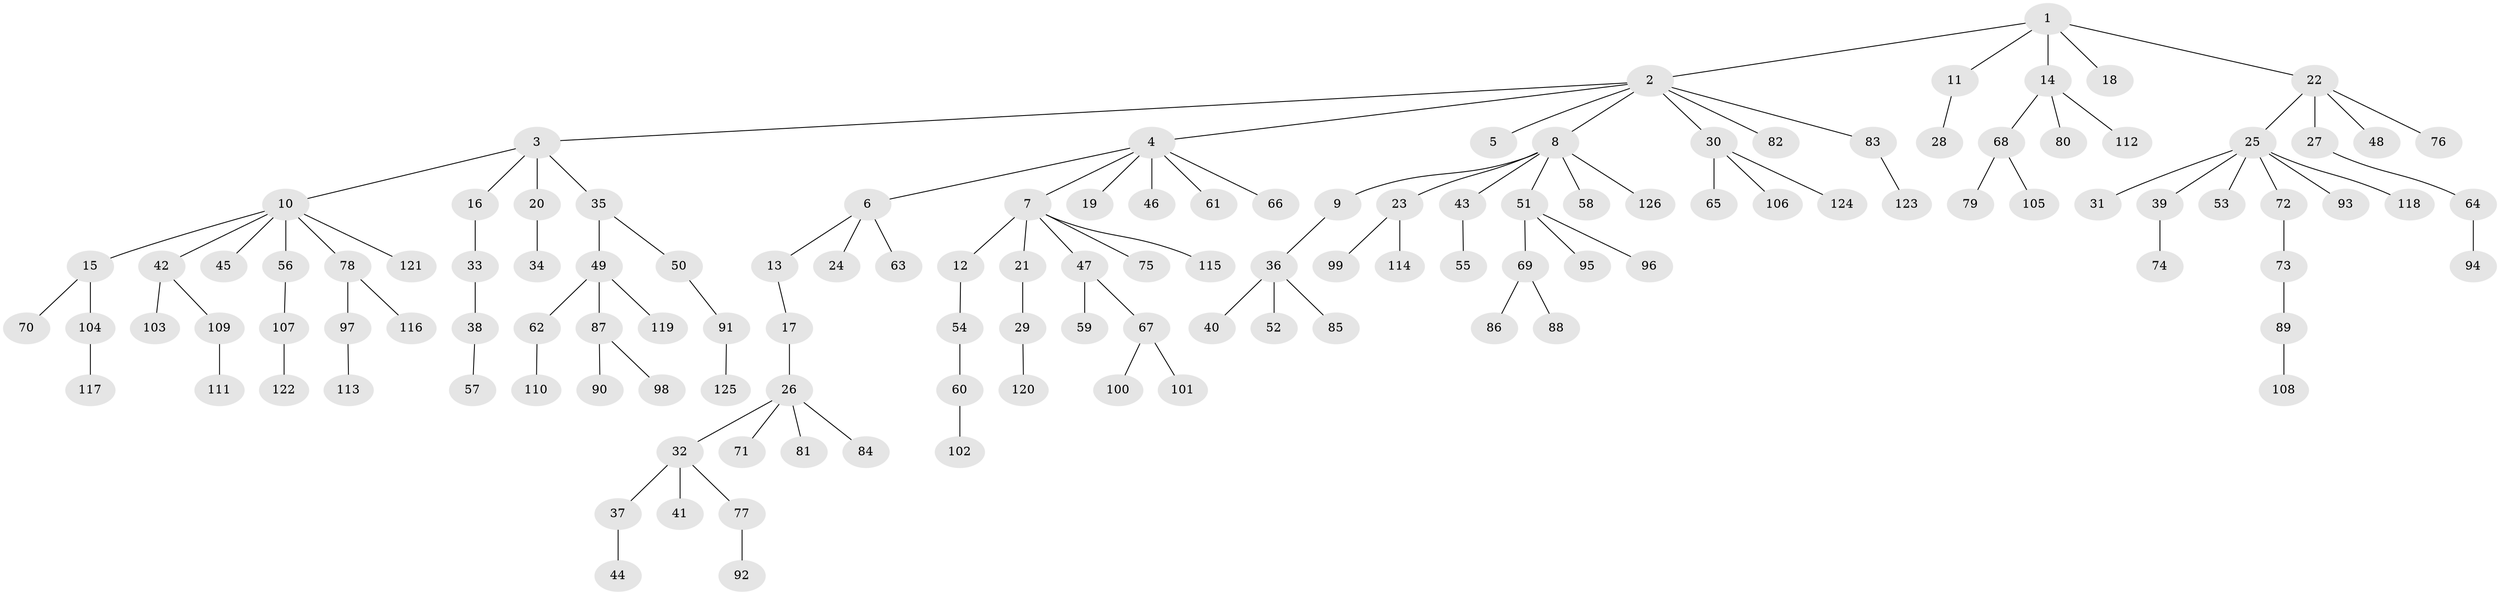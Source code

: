 // Generated by graph-tools (version 1.1) at 2025/26/03/09/25 03:26:25]
// undirected, 126 vertices, 125 edges
graph export_dot {
graph [start="1"]
  node [color=gray90,style=filled];
  1;
  2;
  3;
  4;
  5;
  6;
  7;
  8;
  9;
  10;
  11;
  12;
  13;
  14;
  15;
  16;
  17;
  18;
  19;
  20;
  21;
  22;
  23;
  24;
  25;
  26;
  27;
  28;
  29;
  30;
  31;
  32;
  33;
  34;
  35;
  36;
  37;
  38;
  39;
  40;
  41;
  42;
  43;
  44;
  45;
  46;
  47;
  48;
  49;
  50;
  51;
  52;
  53;
  54;
  55;
  56;
  57;
  58;
  59;
  60;
  61;
  62;
  63;
  64;
  65;
  66;
  67;
  68;
  69;
  70;
  71;
  72;
  73;
  74;
  75;
  76;
  77;
  78;
  79;
  80;
  81;
  82;
  83;
  84;
  85;
  86;
  87;
  88;
  89;
  90;
  91;
  92;
  93;
  94;
  95;
  96;
  97;
  98;
  99;
  100;
  101;
  102;
  103;
  104;
  105;
  106;
  107;
  108;
  109;
  110;
  111;
  112;
  113;
  114;
  115;
  116;
  117;
  118;
  119;
  120;
  121;
  122;
  123;
  124;
  125;
  126;
  1 -- 2;
  1 -- 11;
  1 -- 14;
  1 -- 18;
  1 -- 22;
  2 -- 3;
  2 -- 4;
  2 -- 5;
  2 -- 8;
  2 -- 30;
  2 -- 82;
  2 -- 83;
  3 -- 10;
  3 -- 16;
  3 -- 20;
  3 -- 35;
  4 -- 6;
  4 -- 7;
  4 -- 19;
  4 -- 46;
  4 -- 61;
  4 -- 66;
  6 -- 13;
  6 -- 24;
  6 -- 63;
  7 -- 12;
  7 -- 21;
  7 -- 47;
  7 -- 75;
  7 -- 115;
  8 -- 9;
  8 -- 23;
  8 -- 43;
  8 -- 51;
  8 -- 58;
  8 -- 126;
  9 -- 36;
  10 -- 15;
  10 -- 42;
  10 -- 45;
  10 -- 56;
  10 -- 78;
  10 -- 121;
  11 -- 28;
  12 -- 54;
  13 -- 17;
  14 -- 68;
  14 -- 80;
  14 -- 112;
  15 -- 70;
  15 -- 104;
  16 -- 33;
  17 -- 26;
  20 -- 34;
  21 -- 29;
  22 -- 25;
  22 -- 27;
  22 -- 48;
  22 -- 76;
  23 -- 99;
  23 -- 114;
  25 -- 31;
  25 -- 39;
  25 -- 53;
  25 -- 72;
  25 -- 93;
  25 -- 118;
  26 -- 32;
  26 -- 71;
  26 -- 81;
  26 -- 84;
  27 -- 64;
  29 -- 120;
  30 -- 65;
  30 -- 106;
  30 -- 124;
  32 -- 37;
  32 -- 41;
  32 -- 77;
  33 -- 38;
  35 -- 49;
  35 -- 50;
  36 -- 40;
  36 -- 52;
  36 -- 85;
  37 -- 44;
  38 -- 57;
  39 -- 74;
  42 -- 103;
  42 -- 109;
  43 -- 55;
  47 -- 59;
  47 -- 67;
  49 -- 62;
  49 -- 87;
  49 -- 119;
  50 -- 91;
  51 -- 69;
  51 -- 95;
  51 -- 96;
  54 -- 60;
  56 -- 107;
  60 -- 102;
  62 -- 110;
  64 -- 94;
  67 -- 100;
  67 -- 101;
  68 -- 79;
  68 -- 105;
  69 -- 86;
  69 -- 88;
  72 -- 73;
  73 -- 89;
  77 -- 92;
  78 -- 97;
  78 -- 116;
  83 -- 123;
  87 -- 90;
  87 -- 98;
  89 -- 108;
  91 -- 125;
  97 -- 113;
  104 -- 117;
  107 -- 122;
  109 -- 111;
}
